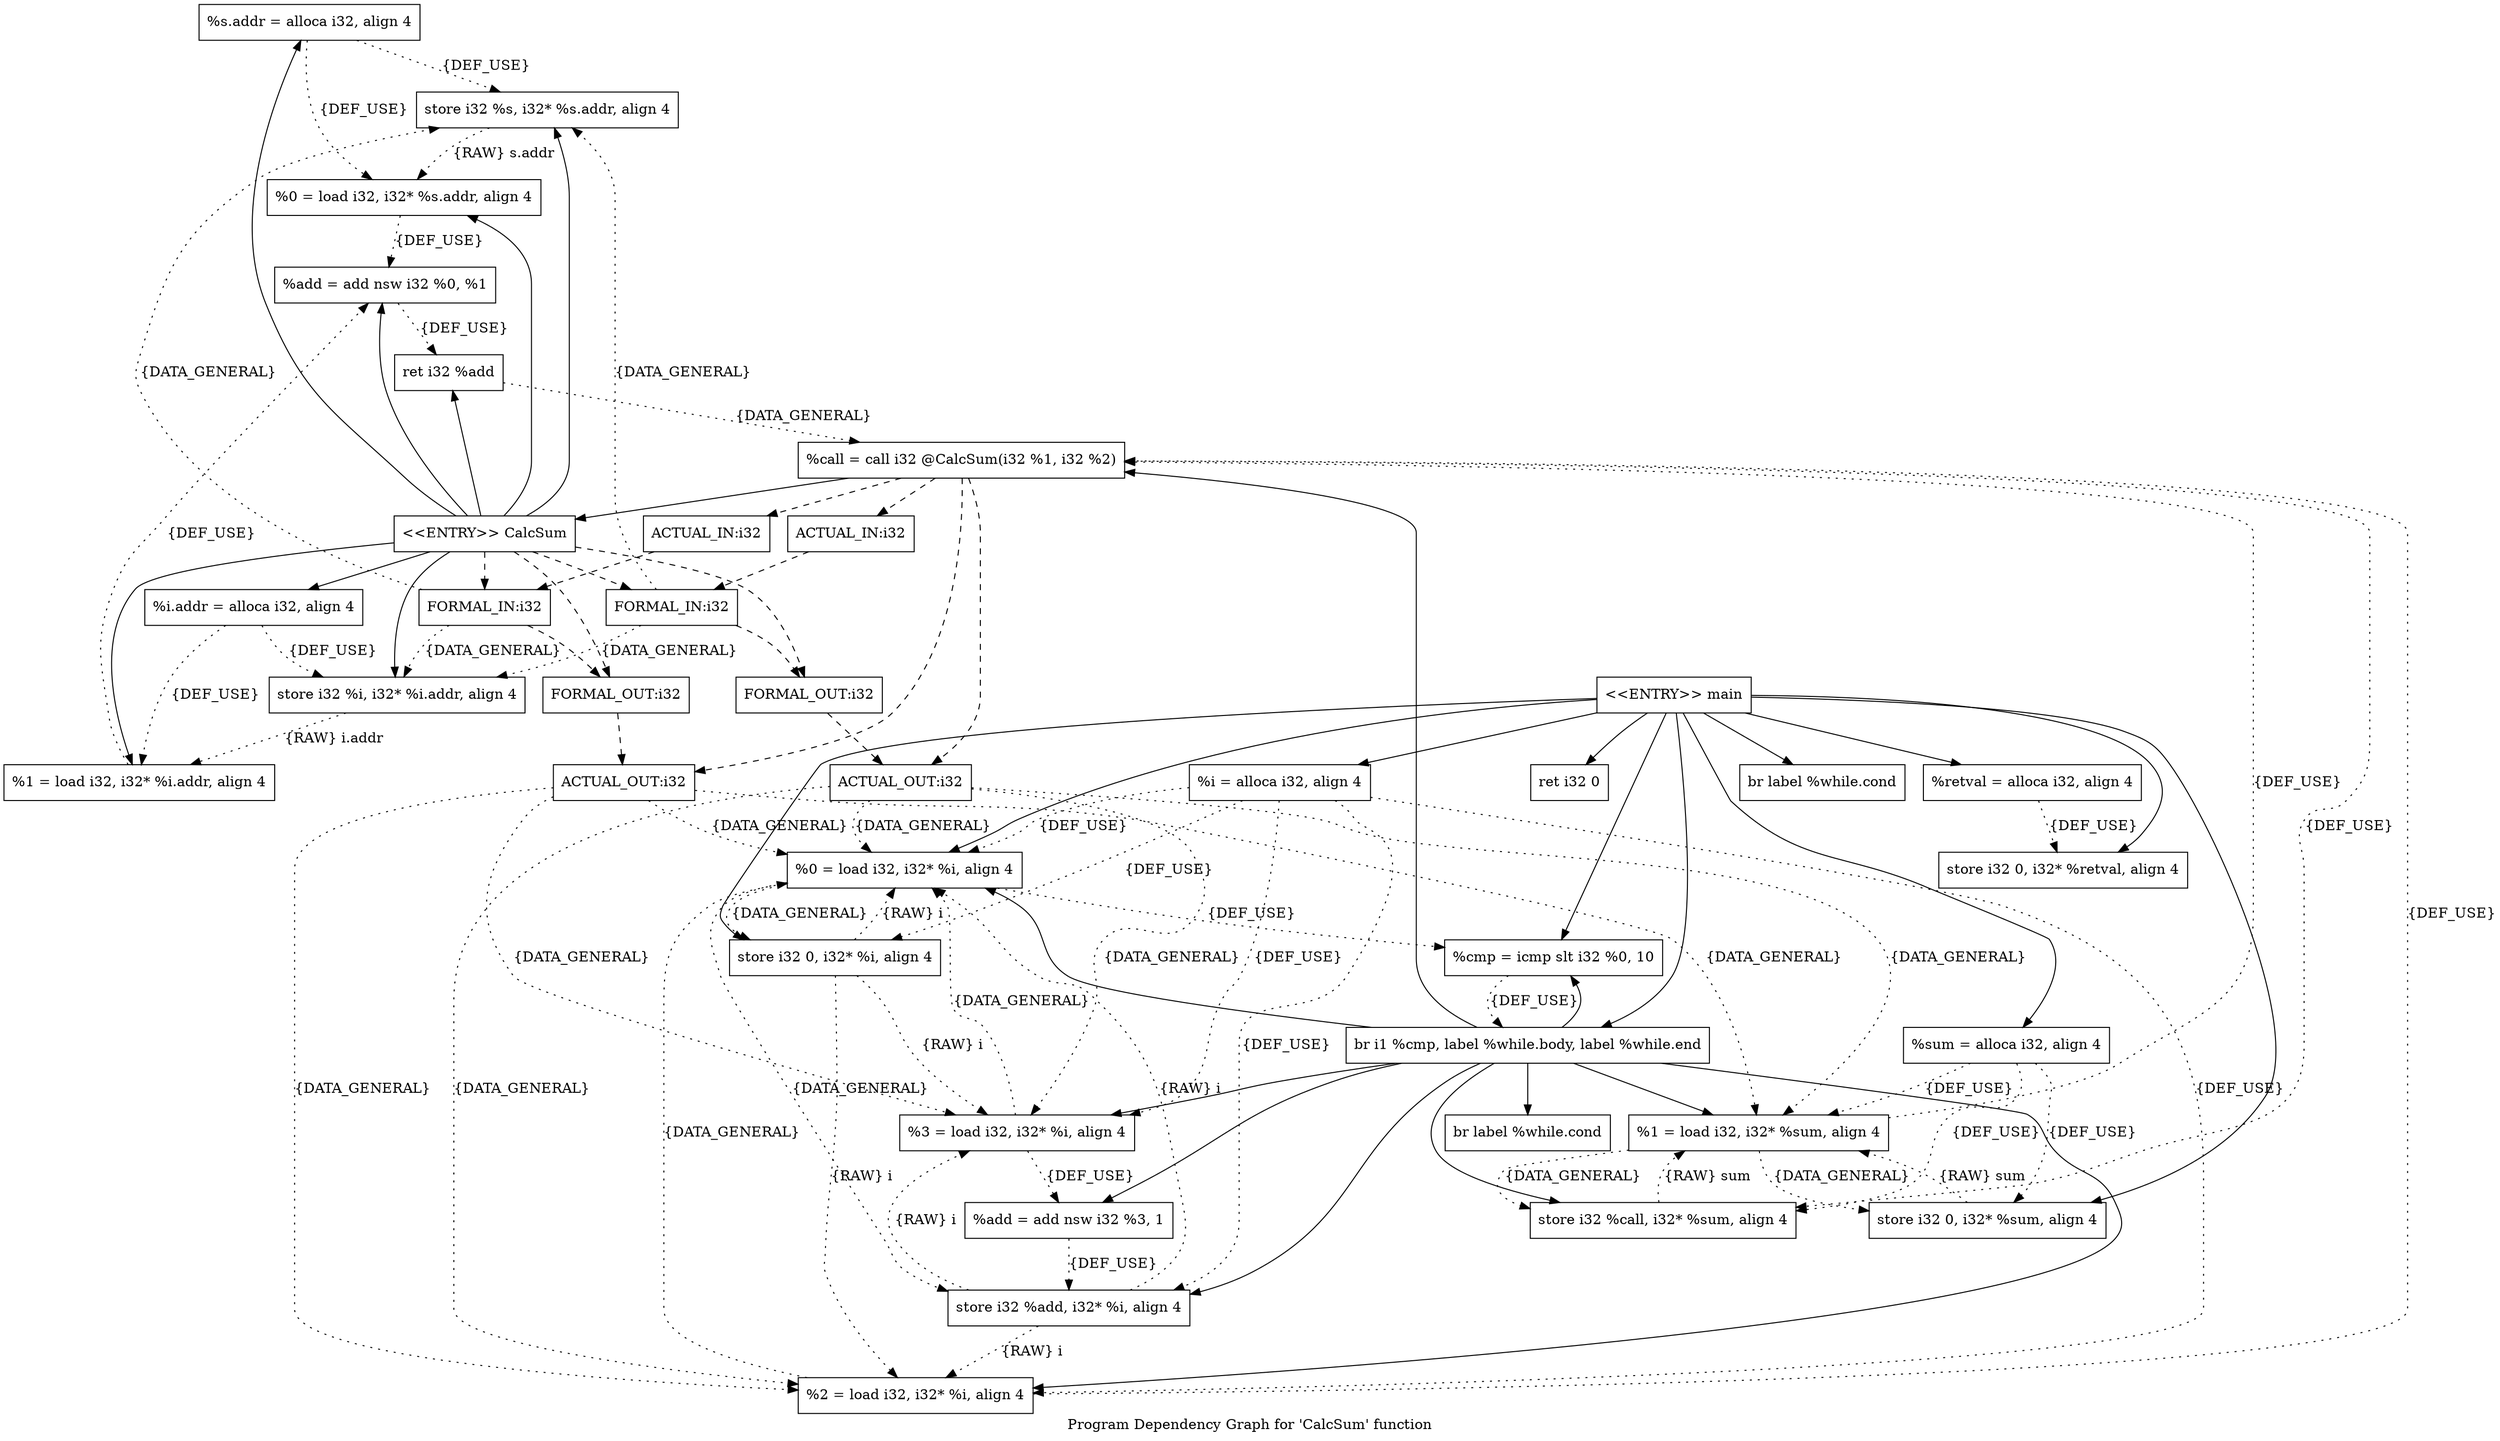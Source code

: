digraph "Program Dependency Graph for 'CalcSum' function" {
	label="Program Dependency Graph for 'CalcSum' function";

	Node0x9229770 [shape=record,label="{  %s.addr = alloca i32, align 4}"];
	Node0x9229770 -> Node0x922acc0[style=dotted,label = "{DEF_USE}" ];
	Node0x9229770 -> Node0x922ad30[style=dotted,label = "{DEF_USE}" ];
	Node0x922acc0 [shape=record,label="{  store i32 %s, i32* %s.addr, align 4}"];
	Node0x922acc0 -> Node0x922ad30[style=dotted,label = "{RAW} s.addr"];
	Node0x922ad30 [shape=record,label="{  %0 = load i32, i32* %s.addr, align 4}"];
	Node0x922ad30 -> Node0x922b4c0[style=dotted,label = "{DEF_USE}" ];
	Node0x922af00 [shape=record,label="{  %i.addr = alloca i32, align 4}"];
	Node0x922af00 -> Node0x922af70[style=dotted,label = "{DEF_USE}" ];
	Node0x922af00 -> Node0x922ada0[style=dotted,label = "{DEF_USE}" ];
	Node0x922af70 [shape=record,label="{  store i32 %i, i32* %i.addr, align 4}"];
	Node0x922af70 -> Node0x922ada0[style=dotted,label = "{RAW} i.addr"];
	Node0x922ada0 [shape=record,label="{  %1 = load i32, i32* %i.addr, align 4}"];
	Node0x922ada0 -> Node0x922b4c0[style=dotted,label = "{DEF_USE}" ];
	Node0x922b4c0 [shape=record,label="{  %add = add nsw i32 %0, %1}"];
	Node0x922b4c0 -> Node0x922b570[style=dotted,label = "{DEF_USE}" ];
	Node0x922b570 [shape=record,label="{  ret i32 %add}"];
	Node0x922b570 -> Node0x9231120[style=dotted, label = "{DATA_GENERAL}"];
	Node0x922b600 [shape=record,label="{\<\<ENTRY\>\> CalcSum}"];
	Node0x922b600 -> Node0x9229770;
	Node0x922b600 -> Node0x922af00;
	Node0x922b600 -> Node0x922acc0;
	Node0x922b600 -> Node0x922af70;
	Node0x922b600 -> Node0x922ad30;
	Node0x922b600 -> Node0x922ada0;
	Node0x922b600 -> Node0x922b4c0;
	Node0x922b600 -> Node0x922b570;
	Node0x922b600 -> Node0x9234dd0[style=dashed];
	Node0x922b600 -> Node0x922b750[style=dashed];
	Node0x922b600 -> Node0x9234f50[style=dashed];
	Node0x922b600 -> Node0x9235010[style=dashed];
	Node0x9231cb0 [shape=record,label="{  %retval = alloca i32, align 4}"];
	Node0x9231cb0 -> Node0x9232e90[style=dotted,label = "{DEF_USE}" ];
	Node0x9232e90 [shape=record,label="{  store i32 0, i32* %retval, align 4}"];
	Node0x9232f70 [shape=record,label="{  %sum = alloca i32, align 4}"];
	Node0x9232f70 -> Node0x9232fe0[style=dotted,label = "{DEF_USE}" ];
	Node0x9232f70 -> Node0x9233070[style=dotted,label = "{DEF_USE}" ];
	Node0x9232f70 -> Node0x9233110[style=dotted,label = "{DEF_USE}" ];
	Node0x9232fe0 [shape=record,label="{  store i32 0, i32* %sum, align 4}"];
	Node0x9232fe0 -> Node0x9233070[style=dotted,label = "{RAW} sum"];
	Node0x9233070 [shape=record,label="{  %1 = load i32, i32* %sum, align 4}"];
	Node0x9233070 -> Node0x9232fe0[style=dotted, label = "{DATA_GENERAL}"];
	Node0x9233070 -> Node0x9231120[style=dotted,label = "{DEF_USE}" ];
	Node0x9233070 -> Node0x9233110[style=dotted, label = "{DATA_GENERAL}"];
	Node0x9233110 [shape=record,label="{  store i32 %call, i32* %sum, align 4}"];
	Node0x9233110 -> Node0x9233070[style=dotted,label = "{RAW} sum"];
	Node0x92330e0 [shape=record,label="{  %i = alloca i32, align 4}"];
	Node0x92330e0 -> Node0x92331d0[style=dotted,label = "{DEF_USE}" ];
	Node0x92330e0 -> Node0x922b670[style=dotted,label = "{DEF_USE}" ];
	Node0x92330e0 -> Node0x9232bf0[style=dotted,label = "{DEF_USE}" ];
	Node0x92330e0 -> Node0x9232bc0[style=dotted,label = "{DEF_USE}" ];
	Node0x92330e0 -> Node0x9232cf0[style=dotted,label = "{DEF_USE}" ];
	Node0x92331d0 [shape=record,label="{  store i32 0, i32* %i, align 4}"];
	Node0x92331d0 -> Node0x922b670[style=dotted,label = "{RAW} i"];
	Node0x92331d0 -> Node0x9232bf0[style=dotted,label = "{RAW} i"];
	Node0x92331d0 -> Node0x9232bc0[style=dotted,label = "{RAW} i"];
	Node0x922b670 [shape=record,label="{  %0 = load i32, i32* %i, align 4}"];
	Node0x922b670 -> Node0x92331d0[style=dotted, label = "{DATA_GENERAL}"];
	Node0x922b670 -> Node0x9230f30[style=dotted,label = "{DEF_USE}" ];
	Node0x922b670 -> Node0x9232cf0[style=dotted, label = "{DATA_GENERAL}"];
	Node0x9232bf0 [shape=record,label="{  %2 = load i32, i32* %i, align 4}"];
	Node0x9232bf0 -> Node0x922b670[style=dotted, label = "{DATA_GENERAL}"];
	Node0x9232bf0 -> Node0x9231120[style=dotted,label = "{DEF_USE}" ];
	Node0x9232bc0 [shape=record,label="{  %3 = load i32, i32* %i, align 4}"];
	Node0x9232bc0 -> Node0x922b670[style=dotted, label = "{DATA_GENERAL}"];
	Node0x9232bc0 -> Node0x9231270[style=dotted,label = "{DEF_USE}" ];
	Node0x9232cf0 [shape=record,label="{  store i32 %add, i32* %i, align 4}"];
	Node0x9232cf0 -> Node0x922b670[style=dotted,label = "{RAW} i"];
	Node0x9232cf0 -> Node0x9232bf0[style=dotted,label = "{RAW} i"];
	Node0x9232cf0 -> Node0x9232bc0[style=dotted,label = "{RAW} i"];
	Node0x9232df0 [shape=record,label="{\<\<ENTRY\>\> main}"];
	Node0x9232df0 -> Node0x9231cb0;
	Node0x9232df0 -> Node0x9232f70;
	Node0x9232df0 -> Node0x92330e0;
	Node0x9232df0 -> Node0x9232e90;
	Node0x9232df0 -> Node0x9232fe0;
	Node0x9232df0 -> Node0x92331d0;
	Node0x9232df0 -> Node0x9230de0;
	Node0x9232df0 -> Node0x922b670;
	Node0x9232df0 -> Node0x9230f30;
	Node0x9232df0 -> Node0x9230e60;
	Node0x9232df0 -> Node0x92310b0;
	Node0x9230de0 [shape=record,label="{  br label %while.cond}"];
	Node0x9230f30 [shape=record,label="{  %cmp = icmp slt i32 %0, 10}"];
	Node0x9230f30 -> Node0x9230e60[style=dotted,label = "{DEF_USE}" ];
	Node0x9230e60 [shape=record,label="{  br i1 %cmp, label %while.body, label %while.end}"];
	Node0x9230e60 -> Node0x922b670;
	Node0x9230e60 -> Node0x9230f30;
	Node0x9230e60 -> Node0x9233070;
	Node0x9230e60 -> Node0x9232bf0;
	Node0x9230e60 -> Node0x9231120;
	Node0x9230e60 -> Node0x9233110;
	Node0x9230e60 -> Node0x9232bc0;
	Node0x9230e60 -> Node0x9231270;
	Node0x9230e60 -> Node0x9232cf0;
	Node0x9230e60 -> Node0x92311e0;
	Node0x92310b0 [shape=record,label="{  ret i32 0}"];
	Node0x9231120 [shape=record,label="{  %call = call i32 @CalcSum(i32 %1, i32 %2)}"];
	Node0x9231120 -> Node0x922b600;
	Node0x9231120 -> Node0x9235780[style=dashed];
	Node0x9231120 -> Node0x9235820[style=dashed];
	Node0x9231120 -> Node0x92357f0[style=dashed];
	Node0x9231120 -> Node0x9235920[style=dashed];
	Node0x9231120 -> Node0x9233110[style=dotted,label = "{DEF_USE}" ];
	Node0x9231270 [shape=record,label="{  %add = add nsw i32 %3, 1}"];
	Node0x9231270 -> Node0x9232cf0[style=dotted,label = "{DEF_USE}" ];
	Node0x92311e0 [shape=record,label="{  br label %while.cond}"];
	Node0x9234dd0 [shape=record,label="{FORMAL_IN:i32}"];
	Node0x9234dd0 -> Node0x922b750[style=dashed];
	Node0x9234dd0 -> Node0x922acc0[style=dotted, label = "{DATA_GENERAL}"];
	Node0x9234dd0 -> Node0x922af70[style=dotted, label = "{DATA_GENERAL}"];
	Node0x922b750 [shape=record,label="{FORMAL_OUT:i32}"];
	Node0x922b750 -> Node0x9235820[style=dashed];
	Node0x9234f50 [shape=record,label="{FORMAL_IN:i32}"];
	Node0x9234f50 -> Node0x9235010[style=dashed];
	Node0x9234f50 -> Node0x922acc0[style=dotted, label = "{DATA_GENERAL}"];
	Node0x9234f50 -> Node0x922af70[style=dotted, label = "{DATA_GENERAL}"];
	Node0x9235010 [shape=record,label="{FORMAL_OUT:i32}"];
	Node0x9235010 -> Node0x9235920[style=dashed];
	Node0x9235780 [shape=record,label="{ACTUAL_IN:i32}"];
	Node0x9235780 -> Node0x9234dd0[style=dashed];
	Node0x9235820 [shape=record,label="{ACTUAL_OUT:i32}"];
	Node0x9235820 -> Node0x922b670[style=dotted, label = "{DATA_GENERAL}"];
	Node0x9235820 -> Node0x9233070[style=dotted, label = "{DATA_GENERAL}"];
	Node0x9235820 -> Node0x9232bf0[style=dotted, label = "{DATA_GENERAL}"];
	Node0x9235820 -> Node0x9232bc0[style=dotted, label = "{DATA_GENERAL}"];
	Node0x92357f0 [shape=record,label="{ACTUAL_IN:i32}"];
	Node0x92357f0 -> Node0x9234f50[style=dashed];
	Node0x9235920 [shape=record,label="{ACTUAL_OUT:i32}"];
	Node0x9235920 -> Node0x922b670[style=dotted, label = "{DATA_GENERAL}"];
	Node0x9235920 -> Node0x9233070[style=dotted, label = "{DATA_GENERAL}"];
	Node0x9235920 -> Node0x9232bf0[style=dotted, label = "{DATA_GENERAL}"];
	Node0x9235920 -> Node0x9232bc0[style=dotted, label = "{DATA_GENERAL}"];
}
